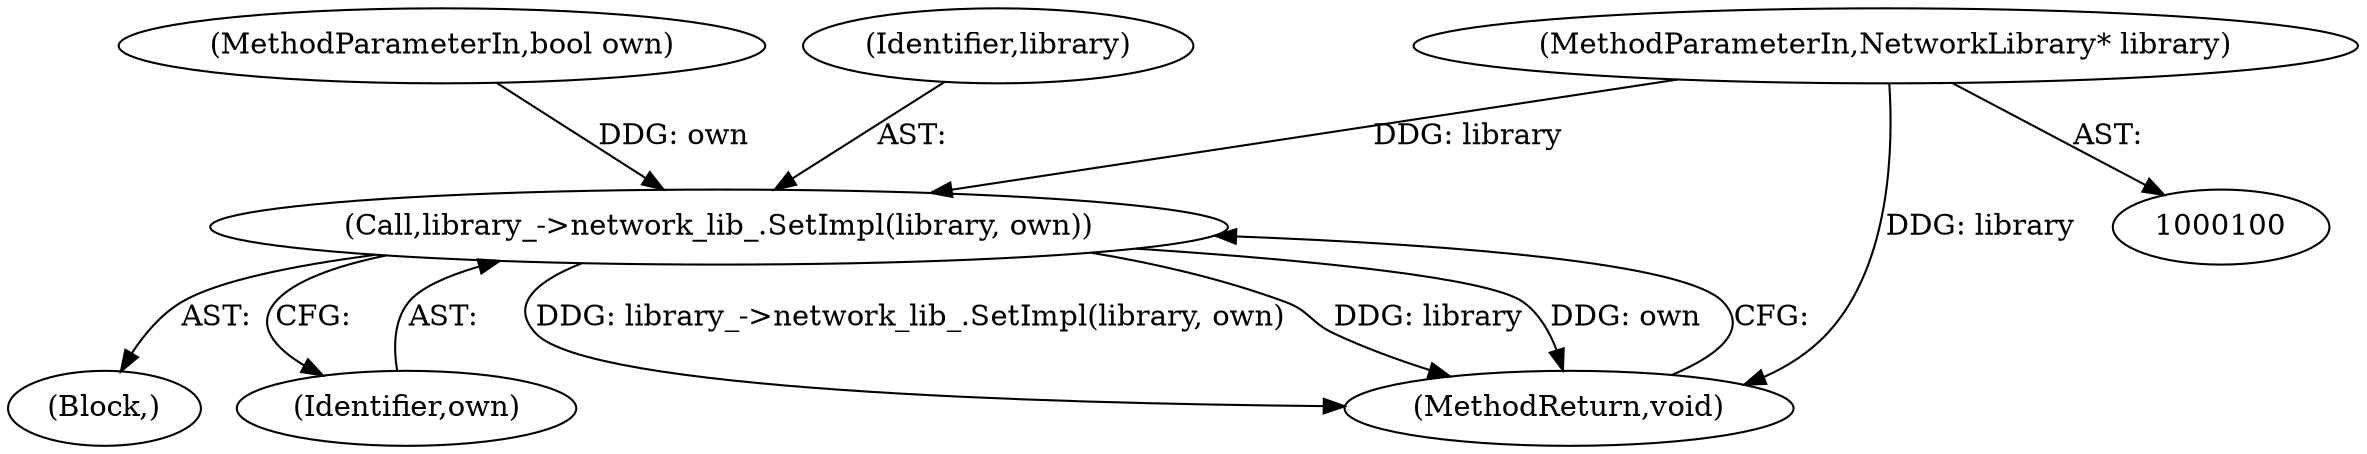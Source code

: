 digraph "1_Chrome_b3ae5db129f88dae153880e84bdabea8ce2ca89b_21@pointer" {
"1000101" [label="(MethodParameterIn,NetworkLibrary* library)"];
"1000104" [label="(Call,library_->network_lib_.SetImpl(library, own))"];
"1000103" [label="(Block,)"];
"1000101" [label="(MethodParameterIn,NetworkLibrary* library)"];
"1000102" [label="(MethodParameterIn,bool own)"];
"1000105" [label="(Identifier,library)"];
"1000104" [label="(Call,library_->network_lib_.SetImpl(library, own))"];
"1000106" [label="(Identifier,own)"];
"1000107" [label="(MethodReturn,void)"];
"1000101" -> "1000100"  [label="AST: "];
"1000101" -> "1000107"  [label="DDG: library"];
"1000101" -> "1000104"  [label="DDG: library"];
"1000104" -> "1000103"  [label="AST: "];
"1000104" -> "1000106"  [label="CFG: "];
"1000105" -> "1000104"  [label="AST: "];
"1000106" -> "1000104"  [label="AST: "];
"1000107" -> "1000104"  [label="CFG: "];
"1000104" -> "1000107"  [label="DDG: library_->network_lib_.SetImpl(library, own)"];
"1000104" -> "1000107"  [label="DDG: library"];
"1000104" -> "1000107"  [label="DDG: own"];
"1000102" -> "1000104"  [label="DDG: own"];
}
